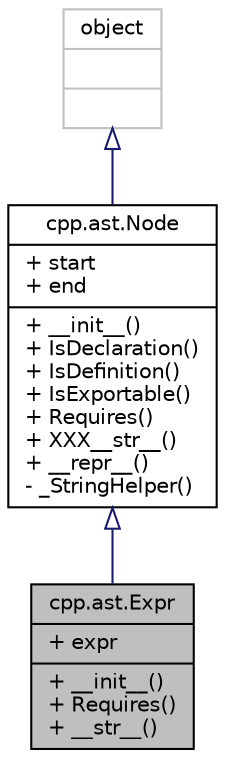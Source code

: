 digraph "cpp.ast.Expr"
{
  edge [fontname="Helvetica",fontsize="10",labelfontname="Helvetica",labelfontsize="10"];
  node [fontname="Helvetica",fontsize="10",shape=record];
  Node6 [label="{cpp.ast.Expr\n|+ expr\l|+ __init__()\l+ Requires()\l+ __str__()\l}",height=0.2,width=0.4,color="black", fillcolor="grey75", style="filled", fontcolor="black"];
  Node7 -> Node6 [dir="back",color="midnightblue",fontsize="10",style="solid",arrowtail="onormal",fontname="Helvetica"];
  Node7 [label="{cpp.ast.Node\n|+ start\l+ end\l|+ __init__()\l+ IsDeclaration()\l+ IsDefinition()\l+ IsExportable()\l+ Requires()\l+ XXX__str__()\l+ __repr__()\l- _StringHelper()\l}",height=0.2,width=0.4,color="black", fillcolor="white", style="filled",URL="$d6/d9c/classcpp_1_1ast_1_1_node.html"];
  Node8 -> Node7 [dir="back",color="midnightblue",fontsize="10",style="solid",arrowtail="onormal",fontname="Helvetica"];
  Node8 [label="{object\n||}",height=0.2,width=0.4,color="grey75", fillcolor="white", style="filled"];
}

